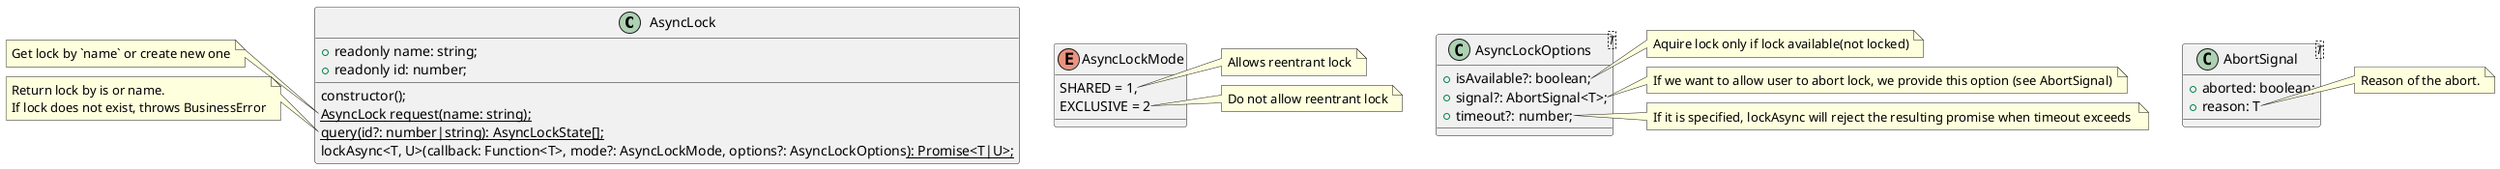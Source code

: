 ' Copyright (c) 2025 Huawei Device Co., Ltd.
' Licensed under the Apache License, Version 2.0 (the "License");
' you may not use this file except in compliance with the License.
' You may obtain a copy of the License at
'
' http://www.apache.org/licenses/LICENSE-2.0
'
' Unless required by applicable law or agreed to in writing, software
' distributed under the License is distributed on an "AS IS" BASIS,
' WITHOUT WARRANTIES OR CONDITIONS OF ANY KIND, either express or implied.
' See the License for the specific language governing permissions and
' limitations under the License.

@startuml
skinparam BackgroundColor transparent

class AsyncLock {
    constructor();
    {static} AsyncLock request(name: string);
    {static} query(id?: number|string): AsyncLockState[];  
    lockAsync<T, U>(callback: Function<T>, mode?: AsyncLockMode, options?: AsyncLockOptions<U>): Promise<T|U>;

    +readonly name: string;
    +readonly id: number;
}

note left of AsyncLock::"AsyncLock request(name: string);"
  Get lock by `name` or create new one
end note

note left of AsyncLock::"query(id?: number|string): AsyncLockState[];"
  Return lock by is or name. 
  If lock does not exist, throws BusinessError
end note

enum AsyncLockMode {
    SHARED = 1,
    EXCLUSIVE = 2
}

note right of AsyncLockMode::"SHARED"
  Allows reentrant lock
end note

note right of AsyncLockMode::"EXCLUSIVE"
  Do not allow reentrant lock
end note

class AsyncLockOptions<T> {
  +isAvailable?: boolean;
  +signal?: AbortSignal<T>;
  +timeout?: number;
} 

note right of AsyncLockOptions::"isAvailable?"
  Aquire lock only if lock available(not locked)
end note

note right of AsyncLockOptions::"signal?"
   If we want to allow user to abort lock, we provide this option (see AbortSignal)
end note

note right of AsyncLockOptions::"timeout?"
  If it is specified, lockAsync will reject the resulting promise when timeout exceeds 
end note


class AbortSignal<T> {
  +aborted: boolean;
  +reason: T
}

note right of AbortSignal::"reason"
  Reason of the abort.
end note

@enduml